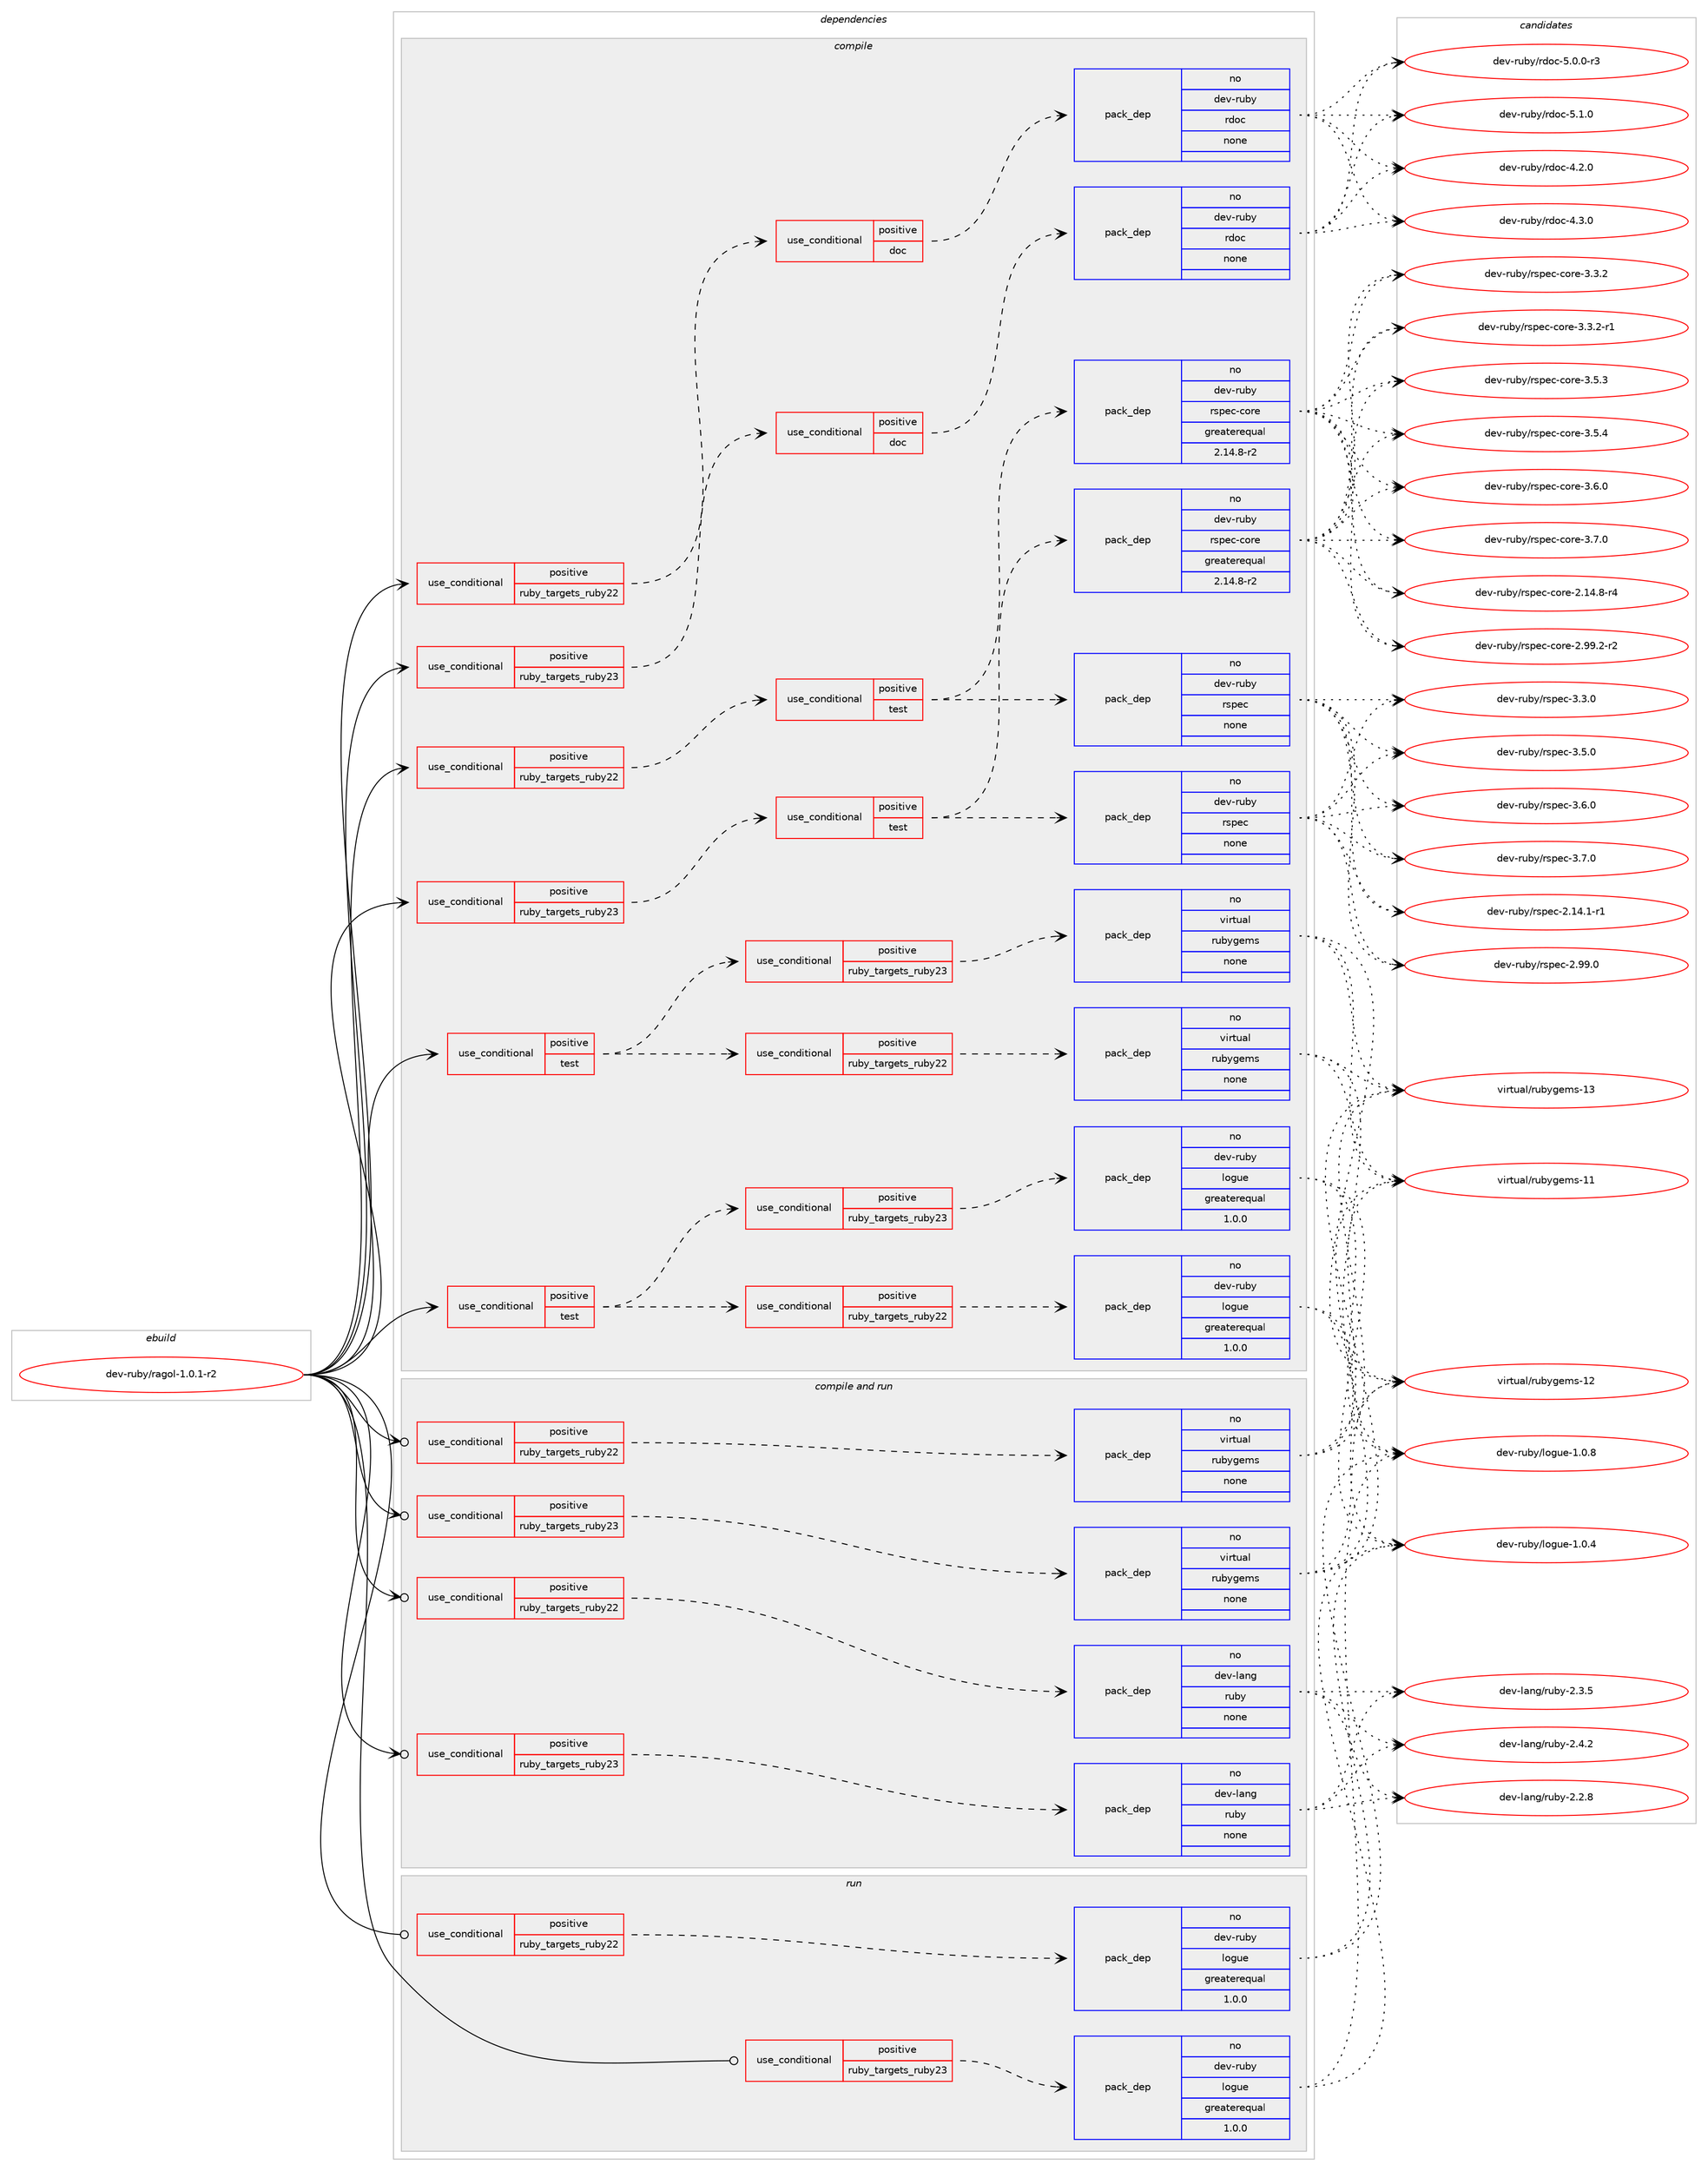 digraph prolog {

# *************
# Graph options
# *************

newrank=true;
concentrate=true;
compound=true;
graph [rankdir=LR,fontname=Helvetica,fontsize=10,ranksep=1.5];#, ranksep=2.5, nodesep=0.2];
edge  [arrowhead=vee];
node  [fontname=Helvetica,fontsize=10];

# **********
# The ebuild
# **********

subgraph cluster_leftcol {
color=gray;
rank=same;
label=<<i>ebuild</i>>;
id [label="dev-ruby/ragol-1.0.1-r2", color=red, width=4, href="../dev-ruby/ragol-1.0.1-r2.svg"];
}

# ****************
# The dependencies
# ****************

subgraph cluster_midcol {
color=gray;
label=<<i>dependencies</i>>;
subgraph cluster_compile {
fillcolor="#eeeeee";
style=filled;
label=<<i>compile</i>>;
subgraph cond66420 {
dependency256499 [label=<<TABLE BORDER="0" CELLBORDER="1" CELLSPACING="0" CELLPADDING="4"><TR><TD ROWSPAN="3" CELLPADDING="10">use_conditional</TD></TR><TR><TD>positive</TD></TR><TR><TD>ruby_targets_ruby22</TD></TR></TABLE>>, shape=none, color=red];
subgraph cond66421 {
dependency256500 [label=<<TABLE BORDER="0" CELLBORDER="1" CELLSPACING="0" CELLPADDING="4"><TR><TD ROWSPAN="3" CELLPADDING="10">use_conditional</TD></TR><TR><TD>positive</TD></TR><TR><TD>doc</TD></TR></TABLE>>, shape=none, color=red];
subgraph pack185965 {
dependency256501 [label=<<TABLE BORDER="0" CELLBORDER="1" CELLSPACING="0" CELLPADDING="4" WIDTH="220"><TR><TD ROWSPAN="6" CELLPADDING="30">pack_dep</TD></TR><TR><TD WIDTH="110">no</TD></TR><TR><TD>dev-ruby</TD></TR><TR><TD>rdoc</TD></TR><TR><TD>none</TD></TR><TR><TD></TD></TR></TABLE>>, shape=none, color=blue];
}
dependency256500:e -> dependency256501:w [weight=20,style="dashed",arrowhead="vee"];
}
dependency256499:e -> dependency256500:w [weight=20,style="dashed",arrowhead="vee"];
}
id:e -> dependency256499:w [weight=20,style="solid",arrowhead="vee"];
subgraph cond66422 {
dependency256502 [label=<<TABLE BORDER="0" CELLBORDER="1" CELLSPACING="0" CELLPADDING="4"><TR><TD ROWSPAN="3" CELLPADDING="10">use_conditional</TD></TR><TR><TD>positive</TD></TR><TR><TD>ruby_targets_ruby22</TD></TR></TABLE>>, shape=none, color=red];
subgraph cond66423 {
dependency256503 [label=<<TABLE BORDER="0" CELLBORDER="1" CELLSPACING="0" CELLPADDING="4"><TR><TD ROWSPAN="3" CELLPADDING="10">use_conditional</TD></TR><TR><TD>positive</TD></TR><TR><TD>test</TD></TR></TABLE>>, shape=none, color=red];
subgraph pack185966 {
dependency256504 [label=<<TABLE BORDER="0" CELLBORDER="1" CELLSPACING="0" CELLPADDING="4" WIDTH="220"><TR><TD ROWSPAN="6" CELLPADDING="30">pack_dep</TD></TR><TR><TD WIDTH="110">no</TD></TR><TR><TD>dev-ruby</TD></TR><TR><TD>rspec</TD></TR><TR><TD>none</TD></TR><TR><TD></TD></TR></TABLE>>, shape=none, color=blue];
}
dependency256503:e -> dependency256504:w [weight=20,style="dashed",arrowhead="vee"];
subgraph pack185967 {
dependency256505 [label=<<TABLE BORDER="0" CELLBORDER="1" CELLSPACING="0" CELLPADDING="4" WIDTH="220"><TR><TD ROWSPAN="6" CELLPADDING="30">pack_dep</TD></TR><TR><TD WIDTH="110">no</TD></TR><TR><TD>dev-ruby</TD></TR><TR><TD>rspec-core</TD></TR><TR><TD>greaterequal</TD></TR><TR><TD>2.14.8-r2</TD></TR></TABLE>>, shape=none, color=blue];
}
dependency256503:e -> dependency256505:w [weight=20,style="dashed",arrowhead="vee"];
}
dependency256502:e -> dependency256503:w [weight=20,style="dashed",arrowhead="vee"];
}
id:e -> dependency256502:w [weight=20,style="solid",arrowhead="vee"];
subgraph cond66424 {
dependency256506 [label=<<TABLE BORDER="0" CELLBORDER="1" CELLSPACING="0" CELLPADDING="4"><TR><TD ROWSPAN="3" CELLPADDING="10">use_conditional</TD></TR><TR><TD>positive</TD></TR><TR><TD>ruby_targets_ruby23</TD></TR></TABLE>>, shape=none, color=red];
subgraph cond66425 {
dependency256507 [label=<<TABLE BORDER="0" CELLBORDER="1" CELLSPACING="0" CELLPADDING="4"><TR><TD ROWSPAN="3" CELLPADDING="10">use_conditional</TD></TR><TR><TD>positive</TD></TR><TR><TD>doc</TD></TR></TABLE>>, shape=none, color=red];
subgraph pack185968 {
dependency256508 [label=<<TABLE BORDER="0" CELLBORDER="1" CELLSPACING="0" CELLPADDING="4" WIDTH="220"><TR><TD ROWSPAN="6" CELLPADDING="30">pack_dep</TD></TR><TR><TD WIDTH="110">no</TD></TR><TR><TD>dev-ruby</TD></TR><TR><TD>rdoc</TD></TR><TR><TD>none</TD></TR><TR><TD></TD></TR></TABLE>>, shape=none, color=blue];
}
dependency256507:e -> dependency256508:w [weight=20,style="dashed",arrowhead="vee"];
}
dependency256506:e -> dependency256507:w [weight=20,style="dashed",arrowhead="vee"];
}
id:e -> dependency256506:w [weight=20,style="solid",arrowhead="vee"];
subgraph cond66426 {
dependency256509 [label=<<TABLE BORDER="0" CELLBORDER="1" CELLSPACING="0" CELLPADDING="4"><TR><TD ROWSPAN="3" CELLPADDING="10">use_conditional</TD></TR><TR><TD>positive</TD></TR><TR><TD>ruby_targets_ruby23</TD></TR></TABLE>>, shape=none, color=red];
subgraph cond66427 {
dependency256510 [label=<<TABLE BORDER="0" CELLBORDER="1" CELLSPACING="0" CELLPADDING="4"><TR><TD ROWSPAN="3" CELLPADDING="10">use_conditional</TD></TR><TR><TD>positive</TD></TR><TR><TD>test</TD></TR></TABLE>>, shape=none, color=red];
subgraph pack185969 {
dependency256511 [label=<<TABLE BORDER="0" CELLBORDER="1" CELLSPACING="0" CELLPADDING="4" WIDTH="220"><TR><TD ROWSPAN="6" CELLPADDING="30">pack_dep</TD></TR><TR><TD WIDTH="110">no</TD></TR><TR><TD>dev-ruby</TD></TR><TR><TD>rspec</TD></TR><TR><TD>none</TD></TR><TR><TD></TD></TR></TABLE>>, shape=none, color=blue];
}
dependency256510:e -> dependency256511:w [weight=20,style="dashed",arrowhead="vee"];
subgraph pack185970 {
dependency256512 [label=<<TABLE BORDER="0" CELLBORDER="1" CELLSPACING="0" CELLPADDING="4" WIDTH="220"><TR><TD ROWSPAN="6" CELLPADDING="30">pack_dep</TD></TR><TR><TD WIDTH="110">no</TD></TR><TR><TD>dev-ruby</TD></TR><TR><TD>rspec-core</TD></TR><TR><TD>greaterequal</TD></TR><TR><TD>2.14.8-r2</TD></TR></TABLE>>, shape=none, color=blue];
}
dependency256510:e -> dependency256512:w [weight=20,style="dashed",arrowhead="vee"];
}
dependency256509:e -> dependency256510:w [weight=20,style="dashed",arrowhead="vee"];
}
id:e -> dependency256509:w [weight=20,style="solid",arrowhead="vee"];
subgraph cond66428 {
dependency256513 [label=<<TABLE BORDER="0" CELLBORDER="1" CELLSPACING="0" CELLPADDING="4"><TR><TD ROWSPAN="3" CELLPADDING="10">use_conditional</TD></TR><TR><TD>positive</TD></TR><TR><TD>test</TD></TR></TABLE>>, shape=none, color=red];
subgraph cond66429 {
dependency256514 [label=<<TABLE BORDER="0" CELLBORDER="1" CELLSPACING="0" CELLPADDING="4"><TR><TD ROWSPAN="3" CELLPADDING="10">use_conditional</TD></TR><TR><TD>positive</TD></TR><TR><TD>ruby_targets_ruby22</TD></TR></TABLE>>, shape=none, color=red];
subgraph pack185971 {
dependency256515 [label=<<TABLE BORDER="0" CELLBORDER="1" CELLSPACING="0" CELLPADDING="4" WIDTH="220"><TR><TD ROWSPAN="6" CELLPADDING="30">pack_dep</TD></TR><TR><TD WIDTH="110">no</TD></TR><TR><TD>dev-ruby</TD></TR><TR><TD>logue</TD></TR><TR><TD>greaterequal</TD></TR><TR><TD>1.0.0</TD></TR></TABLE>>, shape=none, color=blue];
}
dependency256514:e -> dependency256515:w [weight=20,style="dashed",arrowhead="vee"];
}
dependency256513:e -> dependency256514:w [weight=20,style="dashed",arrowhead="vee"];
subgraph cond66430 {
dependency256516 [label=<<TABLE BORDER="0" CELLBORDER="1" CELLSPACING="0" CELLPADDING="4"><TR><TD ROWSPAN="3" CELLPADDING="10">use_conditional</TD></TR><TR><TD>positive</TD></TR><TR><TD>ruby_targets_ruby23</TD></TR></TABLE>>, shape=none, color=red];
subgraph pack185972 {
dependency256517 [label=<<TABLE BORDER="0" CELLBORDER="1" CELLSPACING="0" CELLPADDING="4" WIDTH="220"><TR><TD ROWSPAN="6" CELLPADDING="30">pack_dep</TD></TR><TR><TD WIDTH="110">no</TD></TR><TR><TD>dev-ruby</TD></TR><TR><TD>logue</TD></TR><TR><TD>greaterequal</TD></TR><TR><TD>1.0.0</TD></TR></TABLE>>, shape=none, color=blue];
}
dependency256516:e -> dependency256517:w [weight=20,style="dashed",arrowhead="vee"];
}
dependency256513:e -> dependency256516:w [weight=20,style="dashed",arrowhead="vee"];
}
id:e -> dependency256513:w [weight=20,style="solid",arrowhead="vee"];
subgraph cond66431 {
dependency256518 [label=<<TABLE BORDER="0" CELLBORDER="1" CELLSPACING="0" CELLPADDING="4"><TR><TD ROWSPAN="3" CELLPADDING="10">use_conditional</TD></TR><TR><TD>positive</TD></TR><TR><TD>test</TD></TR></TABLE>>, shape=none, color=red];
subgraph cond66432 {
dependency256519 [label=<<TABLE BORDER="0" CELLBORDER="1" CELLSPACING="0" CELLPADDING="4"><TR><TD ROWSPAN="3" CELLPADDING="10">use_conditional</TD></TR><TR><TD>positive</TD></TR><TR><TD>ruby_targets_ruby22</TD></TR></TABLE>>, shape=none, color=red];
subgraph pack185973 {
dependency256520 [label=<<TABLE BORDER="0" CELLBORDER="1" CELLSPACING="0" CELLPADDING="4" WIDTH="220"><TR><TD ROWSPAN="6" CELLPADDING="30">pack_dep</TD></TR><TR><TD WIDTH="110">no</TD></TR><TR><TD>virtual</TD></TR><TR><TD>rubygems</TD></TR><TR><TD>none</TD></TR><TR><TD></TD></TR></TABLE>>, shape=none, color=blue];
}
dependency256519:e -> dependency256520:w [weight=20,style="dashed",arrowhead="vee"];
}
dependency256518:e -> dependency256519:w [weight=20,style="dashed",arrowhead="vee"];
subgraph cond66433 {
dependency256521 [label=<<TABLE BORDER="0" CELLBORDER="1" CELLSPACING="0" CELLPADDING="4"><TR><TD ROWSPAN="3" CELLPADDING="10">use_conditional</TD></TR><TR><TD>positive</TD></TR><TR><TD>ruby_targets_ruby23</TD></TR></TABLE>>, shape=none, color=red];
subgraph pack185974 {
dependency256522 [label=<<TABLE BORDER="0" CELLBORDER="1" CELLSPACING="0" CELLPADDING="4" WIDTH="220"><TR><TD ROWSPAN="6" CELLPADDING="30">pack_dep</TD></TR><TR><TD WIDTH="110">no</TD></TR><TR><TD>virtual</TD></TR><TR><TD>rubygems</TD></TR><TR><TD>none</TD></TR><TR><TD></TD></TR></TABLE>>, shape=none, color=blue];
}
dependency256521:e -> dependency256522:w [weight=20,style="dashed",arrowhead="vee"];
}
dependency256518:e -> dependency256521:w [weight=20,style="dashed",arrowhead="vee"];
}
id:e -> dependency256518:w [weight=20,style="solid",arrowhead="vee"];
}
subgraph cluster_compileandrun {
fillcolor="#eeeeee";
style=filled;
label=<<i>compile and run</i>>;
subgraph cond66434 {
dependency256523 [label=<<TABLE BORDER="0" CELLBORDER="1" CELLSPACING="0" CELLPADDING="4"><TR><TD ROWSPAN="3" CELLPADDING="10">use_conditional</TD></TR><TR><TD>positive</TD></TR><TR><TD>ruby_targets_ruby22</TD></TR></TABLE>>, shape=none, color=red];
subgraph pack185975 {
dependency256524 [label=<<TABLE BORDER="0" CELLBORDER="1" CELLSPACING="0" CELLPADDING="4" WIDTH="220"><TR><TD ROWSPAN="6" CELLPADDING="30">pack_dep</TD></TR><TR><TD WIDTH="110">no</TD></TR><TR><TD>dev-lang</TD></TR><TR><TD>ruby</TD></TR><TR><TD>none</TD></TR><TR><TD></TD></TR></TABLE>>, shape=none, color=blue];
}
dependency256523:e -> dependency256524:w [weight=20,style="dashed",arrowhead="vee"];
}
id:e -> dependency256523:w [weight=20,style="solid",arrowhead="odotvee"];
subgraph cond66435 {
dependency256525 [label=<<TABLE BORDER="0" CELLBORDER="1" CELLSPACING="0" CELLPADDING="4"><TR><TD ROWSPAN="3" CELLPADDING="10">use_conditional</TD></TR><TR><TD>positive</TD></TR><TR><TD>ruby_targets_ruby22</TD></TR></TABLE>>, shape=none, color=red];
subgraph pack185976 {
dependency256526 [label=<<TABLE BORDER="0" CELLBORDER="1" CELLSPACING="0" CELLPADDING="4" WIDTH="220"><TR><TD ROWSPAN="6" CELLPADDING="30">pack_dep</TD></TR><TR><TD WIDTH="110">no</TD></TR><TR><TD>virtual</TD></TR><TR><TD>rubygems</TD></TR><TR><TD>none</TD></TR><TR><TD></TD></TR></TABLE>>, shape=none, color=blue];
}
dependency256525:e -> dependency256526:w [weight=20,style="dashed",arrowhead="vee"];
}
id:e -> dependency256525:w [weight=20,style="solid",arrowhead="odotvee"];
subgraph cond66436 {
dependency256527 [label=<<TABLE BORDER="0" CELLBORDER="1" CELLSPACING="0" CELLPADDING="4"><TR><TD ROWSPAN="3" CELLPADDING="10">use_conditional</TD></TR><TR><TD>positive</TD></TR><TR><TD>ruby_targets_ruby23</TD></TR></TABLE>>, shape=none, color=red];
subgraph pack185977 {
dependency256528 [label=<<TABLE BORDER="0" CELLBORDER="1" CELLSPACING="0" CELLPADDING="4" WIDTH="220"><TR><TD ROWSPAN="6" CELLPADDING="30">pack_dep</TD></TR><TR><TD WIDTH="110">no</TD></TR><TR><TD>dev-lang</TD></TR><TR><TD>ruby</TD></TR><TR><TD>none</TD></TR><TR><TD></TD></TR></TABLE>>, shape=none, color=blue];
}
dependency256527:e -> dependency256528:w [weight=20,style="dashed",arrowhead="vee"];
}
id:e -> dependency256527:w [weight=20,style="solid",arrowhead="odotvee"];
subgraph cond66437 {
dependency256529 [label=<<TABLE BORDER="0" CELLBORDER="1" CELLSPACING="0" CELLPADDING="4"><TR><TD ROWSPAN="3" CELLPADDING="10">use_conditional</TD></TR><TR><TD>positive</TD></TR><TR><TD>ruby_targets_ruby23</TD></TR></TABLE>>, shape=none, color=red];
subgraph pack185978 {
dependency256530 [label=<<TABLE BORDER="0" CELLBORDER="1" CELLSPACING="0" CELLPADDING="4" WIDTH="220"><TR><TD ROWSPAN="6" CELLPADDING="30">pack_dep</TD></TR><TR><TD WIDTH="110">no</TD></TR><TR><TD>virtual</TD></TR><TR><TD>rubygems</TD></TR><TR><TD>none</TD></TR><TR><TD></TD></TR></TABLE>>, shape=none, color=blue];
}
dependency256529:e -> dependency256530:w [weight=20,style="dashed",arrowhead="vee"];
}
id:e -> dependency256529:w [weight=20,style="solid",arrowhead="odotvee"];
}
subgraph cluster_run {
fillcolor="#eeeeee";
style=filled;
label=<<i>run</i>>;
subgraph cond66438 {
dependency256531 [label=<<TABLE BORDER="0" CELLBORDER="1" CELLSPACING="0" CELLPADDING="4"><TR><TD ROWSPAN="3" CELLPADDING="10">use_conditional</TD></TR><TR><TD>positive</TD></TR><TR><TD>ruby_targets_ruby22</TD></TR></TABLE>>, shape=none, color=red];
subgraph pack185979 {
dependency256532 [label=<<TABLE BORDER="0" CELLBORDER="1" CELLSPACING="0" CELLPADDING="4" WIDTH="220"><TR><TD ROWSPAN="6" CELLPADDING="30">pack_dep</TD></TR><TR><TD WIDTH="110">no</TD></TR><TR><TD>dev-ruby</TD></TR><TR><TD>logue</TD></TR><TR><TD>greaterequal</TD></TR><TR><TD>1.0.0</TD></TR></TABLE>>, shape=none, color=blue];
}
dependency256531:e -> dependency256532:w [weight=20,style="dashed",arrowhead="vee"];
}
id:e -> dependency256531:w [weight=20,style="solid",arrowhead="odot"];
subgraph cond66439 {
dependency256533 [label=<<TABLE BORDER="0" CELLBORDER="1" CELLSPACING="0" CELLPADDING="4"><TR><TD ROWSPAN="3" CELLPADDING="10">use_conditional</TD></TR><TR><TD>positive</TD></TR><TR><TD>ruby_targets_ruby23</TD></TR></TABLE>>, shape=none, color=red];
subgraph pack185980 {
dependency256534 [label=<<TABLE BORDER="0" CELLBORDER="1" CELLSPACING="0" CELLPADDING="4" WIDTH="220"><TR><TD ROWSPAN="6" CELLPADDING="30">pack_dep</TD></TR><TR><TD WIDTH="110">no</TD></TR><TR><TD>dev-ruby</TD></TR><TR><TD>logue</TD></TR><TR><TD>greaterequal</TD></TR><TR><TD>1.0.0</TD></TR></TABLE>>, shape=none, color=blue];
}
dependency256533:e -> dependency256534:w [weight=20,style="dashed",arrowhead="vee"];
}
id:e -> dependency256533:w [weight=20,style="solid",arrowhead="odot"];
}
}

# **************
# The candidates
# **************

subgraph cluster_choices {
rank=same;
color=gray;
label=<<i>candidates</i>>;

subgraph choice185965 {
color=black;
nodesep=1;
choice10010111845114117981214711410011199455246504648 [label="dev-ruby/rdoc-4.2.0", color=red, width=4,href="../dev-ruby/rdoc-4.2.0.svg"];
choice10010111845114117981214711410011199455246514648 [label="dev-ruby/rdoc-4.3.0", color=red, width=4,href="../dev-ruby/rdoc-4.3.0.svg"];
choice100101118451141179812147114100111994553464846484511451 [label="dev-ruby/rdoc-5.0.0-r3", color=red, width=4,href="../dev-ruby/rdoc-5.0.0-r3.svg"];
choice10010111845114117981214711410011199455346494648 [label="dev-ruby/rdoc-5.1.0", color=red, width=4,href="../dev-ruby/rdoc-5.1.0.svg"];
dependency256501:e -> choice10010111845114117981214711410011199455246504648:w [style=dotted,weight="100"];
dependency256501:e -> choice10010111845114117981214711410011199455246514648:w [style=dotted,weight="100"];
dependency256501:e -> choice100101118451141179812147114100111994553464846484511451:w [style=dotted,weight="100"];
dependency256501:e -> choice10010111845114117981214711410011199455346494648:w [style=dotted,weight="100"];
}
subgraph choice185966 {
color=black;
nodesep=1;
choice10010111845114117981214711411511210199455046495246494511449 [label="dev-ruby/rspec-2.14.1-r1", color=red, width=4,href="../dev-ruby/rspec-2.14.1-r1.svg"];
choice1001011184511411798121471141151121019945504657574648 [label="dev-ruby/rspec-2.99.0", color=red, width=4,href="../dev-ruby/rspec-2.99.0.svg"];
choice10010111845114117981214711411511210199455146514648 [label="dev-ruby/rspec-3.3.0", color=red, width=4,href="../dev-ruby/rspec-3.3.0.svg"];
choice10010111845114117981214711411511210199455146534648 [label="dev-ruby/rspec-3.5.0", color=red, width=4,href="../dev-ruby/rspec-3.5.0.svg"];
choice10010111845114117981214711411511210199455146544648 [label="dev-ruby/rspec-3.6.0", color=red, width=4,href="../dev-ruby/rspec-3.6.0.svg"];
choice10010111845114117981214711411511210199455146554648 [label="dev-ruby/rspec-3.7.0", color=red, width=4,href="../dev-ruby/rspec-3.7.0.svg"];
dependency256504:e -> choice10010111845114117981214711411511210199455046495246494511449:w [style=dotted,weight="100"];
dependency256504:e -> choice1001011184511411798121471141151121019945504657574648:w [style=dotted,weight="100"];
dependency256504:e -> choice10010111845114117981214711411511210199455146514648:w [style=dotted,weight="100"];
dependency256504:e -> choice10010111845114117981214711411511210199455146534648:w [style=dotted,weight="100"];
dependency256504:e -> choice10010111845114117981214711411511210199455146544648:w [style=dotted,weight="100"];
dependency256504:e -> choice10010111845114117981214711411511210199455146554648:w [style=dotted,weight="100"];
}
subgraph choice185967 {
color=black;
nodesep=1;
choice100101118451141179812147114115112101994599111114101455046495246564511452 [label="dev-ruby/rspec-core-2.14.8-r4", color=red, width=4,href="../dev-ruby/rspec-core-2.14.8-r4.svg"];
choice100101118451141179812147114115112101994599111114101455046575746504511450 [label="dev-ruby/rspec-core-2.99.2-r2", color=red, width=4,href="../dev-ruby/rspec-core-2.99.2-r2.svg"];
choice100101118451141179812147114115112101994599111114101455146514650 [label="dev-ruby/rspec-core-3.3.2", color=red, width=4,href="../dev-ruby/rspec-core-3.3.2.svg"];
choice1001011184511411798121471141151121019945991111141014551465146504511449 [label="dev-ruby/rspec-core-3.3.2-r1", color=red, width=4,href="../dev-ruby/rspec-core-3.3.2-r1.svg"];
choice100101118451141179812147114115112101994599111114101455146534651 [label="dev-ruby/rspec-core-3.5.3", color=red, width=4,href="../dev-ruby/rspec-core-3.5.3.svg"];
choice100101118451141179812147114115112101994599111114101455146534652 [label="dev-ruby/rspec-core-3.5.4", color=red, width=4,href="../dev-ruby/rspec-core-3.5.4.svg"];
choice100101118451141179812147114115112101994599111114101455146544648 [label="dev-ruby/rspec-core-3.6.0", color=red, width=4,href="../dev-ruby/rspec-core-3.6.0.svg"];
choice100101118451141179812147114115112101994599111114101455146554648 [label="dev-ruby/rspec-core-3.7.0", color=red, width=4,href="../dev-ruby/rspec-core-3.7.0.svg"];
dependency256505:e -> choice100101118451141179812147114115112101994599111114101455046495246564511452:w [style=dotted,weight="100"];
dependency256505:e -> choice100101118451141179812147114115112101994599111114101455046575746504511450:w [style=dotted,weight="100"];
dependency256505:e -> choice100101118451141179812147114115112101994599111114101455146514650:w [style=dotted,weight="100"];
dependency256505:e -> choice1001011184511411798121471141151121019945991111141014551465146504511449:w [style=dotted,weight="100"];
dependency256505:e -> choice100101118451141179812147114115112101994599111114101455146534651:w [style=dotted,weight="100"];
dependency256505:e -> choice100101118451141179812147114115112101994599111114101455146534652:w [style=dotted,weight="100"];
dependency256505:e -> choice100101118451141179812147114115112101994599111114101455146544648:w [style=dotted,weight="100"];
dependency256505:e -> choice100101118451141179812147114115112101994599111114101455146554648:w [style=dotted,weight="100"];
}
subgraph choice185968 {
color=black;
nodesep=1;
choice10010111845114117981214711410011199455246504648 [label="dev-ruby/rdoc-4.2.0", color=red, width=4,href="../dev-ruby/rdoc-4.2.0.svg"];
choice10010111845114117981214711410011199455246514648 [label="dev-ruby/rdoc-4.3.0", color=red, width=4,href="../dev-ruby/rdoc-4.3.0.svg"];
choice100101118451141179812147114100111994553464846484511451 [label="dev-ruby/rdoc-5.0.0-r3", color=red, width=4,href="../dev-ruby/rdoc-5.0.0-r3.svg"];
choice10010111845114117981214711410011199455346494648 [label="dev-ruby/rdoc-5.1.0", color=red, width=4,href="../dev-ruby/rdoc-5.1.0.svg"];
dependency256508:e -> choice10010111845114117981214711410011199455246504648:w [style=dotted,weight="100"];
dependency256508:e -> choice10010111845114117981214711410011199455246514648:w [style=dotted,weight="100"];
dependency256508:e -> choice100101118451141179812147114100111994553464846484511451:w [style=dotted,weight="100"];
dependency256508:e -> choice10010111845114117981214711410011199455346494648:w [style=dotted,weight="100"];
}
subgraph choice185969 {
color=black;
nodesep=1;
choice10010111845114117981214711411511210199455046495246494511449 [label="dev-ruby/rspec-2.14.1-r1", color=red, width=4,href="../dev-ruby/rspec-2.14.1-r1.svg"];
choice1001011184511411798121471141151121019945504657574648 [label="dev-ruby/rspec-2.99.0", color=red, width=4,href="../dev-ruby/rspec-2.99.0.svg"];
choice10010111845114117981214711411511210199455146514648 [label="dev-ruby/rspec-3.3.0", color=red, width=4,href="../dev-ruby/rspec-3.3.0.svg"];
choice10010111845114117981214711411511210199455146534648 [label="dev-ruby/rspec-3.5.0", color=red, width=4,href="../dev-ruby/rspec-3.5.0.svg"];
choice10010111845114117981214711411511210199455146544648 [label="dev-ruby/rspec-3.6.0", color=red, width=4,href="../dev-ruby/rspec-3.6.0.svg"];
choice10010111845114117981214711411511210199455146554648 [label="dev-ruby/rspec-3.7.0", color=red, width=4,href="../dev-ruby/rspec-3.7.0.svg"];
dependency256511:e -> choice10010111845114117981214711411511210199455046495246494511449:w [style=dotted,weight="100"];
dependency256511:e -> choice1001011184511411798121471141151121019945504657574648:w [style=dotted,weight="100"];
dependency256511:e -> choice10010111845114117981214711411511210199455146514648:w [style=dotted,weight="100"];
dependency256511:e -> choice10010111845114117981214711411511210199455146534648:w [style=dotted,weight="100"];
dependency256511:e -> choice10010111845114117981214711411511210199455146544648:w [style=dotted,weight="100"];
dependency256511:e -> choice10010111845114117981214711411511210199455146554648:w [style=dotted,weight="100"];
}
subgraph choice185970 {
color=black;
nodesep=1;
choice100101118451141179812147114115112101994599111114101455046495246564511452 [label="dev-ruby/rspec-core-2.14.8-r4", color=red, width=4,href="../dev-ruby/rspec-core-2.14.8-r4.svg"];
choice100101118451141179812147114115112101994599111114101455046575746504511450 [label="dev-ruby/rspec-core-2.99.2-r2", color=red, width=4,href="../dev-ruby/rspec-core-2.99.2-r2.svg"];
choice100101118451141179812147114115112101994599111114101455146514650 [label="dev-ruby/rspec-core-3.3.2", color=red, width=4,href="../dev-ruby/rspec-core-3.3.2.svg"];
choice1001011184511411798121471141151121019945991111141014551465146504511449 [label="dev-ruby/rspec-core-3.3.2-r1", color=red, width=4,href="../dev-ruby/rspec-core-3.3.2-r1.svg"];
choice100101118451141179812147114115112101994599111114101455146534651 [label="dev-ruby/rspec-core-3.5.3", color=red, width=4,href="../dev-ruby/rspec-core-3.5.3.svg"];
choice100101118451141179812147114115112101994599111114101455146534652 [label="dev-ruby/rspec-core-3.5.4", color=red, width=4,href="../dev-ruby/rspec-core-3.5.4.svg"];
choice100101118451141179812147114115112101994599111114101455146544648 [label="dev-ruby/rspec-core-3.6.0", color=red, width=4,href="../dev-ruby/rspec-core-3.6.0.svg"];
choice100101118451141179812147114115112101994599111114101455146554648 [label="dev-ruby/rspec-core-3.7.0", color=red, width=4,href="../dev-ruby/rspec-core-3.7.0.svg"];
dependency256512:e -> choice100101118451141179812147114115112101994599111114101455046495246564511452:w [style=dotted,weight="100"];
dependency256512:e -> choice100101118451141179812147114115112101994599111114101455046575746504511450:w [style=dotted,weight="100"];
dependency256512:e -> choice100101118451141179812147114115112101994599111114101455146514650:w [style=dotted,weight="100"];
dependency256512:e -> choice1001011184511411798121471141151121019945991111141014551465146504511449:w [style=dotted,weight="100"];
dependency256512:e -> choice100101118451141179812147114115112101994599111114101455146534651:w [style=dotted,weight="100"];
dependency256512:e -> choice100101118451141179812147114115112101994599111114101455146534652:w [style=dotted,weight="100"];
dependency256512:e -> choice100101118451141179812147114115112101994599111114101455146544648:w [style=dotted,weight="100"];
dependency256512:e -> choice100101118451141179812147114115112101994599111114101455146554648:w [style=dotted,weight="100"];
}
subgraph choice185971 {
color=black;
nodesep=1;
choice100101118451141179812147108111103117101454946484652 [label="dev-ruby/logue-1.0.4", color=red, width=4,href="../dev-ruby/logue-1.0.4.svg"];
choice100101118451141179812147108111103117101454946484656 [label="dev-ruby/logue-1.0.8", color=red, width=4,href="../dev-ruby/logue-1.0.8.svg"];
dependency256515:e -> choice100101118451141179812147108111103117101454946484652:w [style=dotted,weight="100"];
dependency256515:e -> choice100101118451141179812147108111103117101454946484656:w [style=dotted,weight="100"];
}
subgraph choice185972 {
color=black;
nodesep=1;
choice100101118451141179812147108111103117101454946484652 [label="dev-ruby/logue-1.0.4", color=red, width=4,href="../dev-ruby/logue-1.0.4.svg"];
choice100101118451141179812147108111103117101454946484656 [label="dev-ruby/logue-1.0.8", color=red, width=4,href="../dev-ruby/logue-1.0.8.svg"];
dependency256517:e -> choice100101118451141179812147108111103117101454946484652:w [style=dotted,weight="100"];
dependency256517:e -> choice100101118451141179812147108111103117101454946484656:w [style=dotted,weight="100"];
}
subgraph choice185973 {
color=black;
nodesep=1;
choice118105114116117971084711411798121103101109115454949 [label="virtual/rubygems-11", color=red, width=4,href="../virtual/rubygems-11.svg"];
choice118105114116117971084711411798121103101109115454950 [label="virtual/rubygems-12", color=red, width=4,href="../virtual/rubygems-12.svg"];
choice118105114116117971084711411798121103101109115454951 [label="virtual/rubygems-13", color=red, width=4,href="../virtual/rubygems-13.svg"];
dependency256520:e -> choice118105114116117971084711411798121103101109115454949:w [style=dotted,weight="100"];
dependency256520:e -> choice118105114116117971084711411798121103101109115454950:w [style=dotted,weight="100"];
dependency256520:e -> choice118105114116117971084711411798121103101109115454951:w [style=dotted,weight="100"];
}
subgraph choice185974 {
color=black;
nodesep=1;
choice118105114116117971084711411798121103101109115454949 [label="virtual/rubygems-11", color=red, width=4,href="../virtual/rubygems-11.svg"];
choice118105114116117971084711411798121103101109115454950 [label="virtual/rubygems-12", color=red, width=4,href="../virtual/rubygems-12.svg"];
choice118105114116117971084711411798121103101109115454951 [label="virtual/rubygems-13", color=red, width=4,href="../virtual/rubygems-13.svg"];
dependency256522:e -> choice118105114116117971084711411798121103101109115454949:w [style=dotted,weight="100"];
dependency256522:e -> choice118105114116117971084711411798121103101109115454950:w [style=dotted,weight="100"];
dependency256522:e -> choice118105114116117971084711411798121103101109115454951:w [style=dotted,weight="100"];
}
subgraph choice185975 {
color=black;
nodesep=1;
choice10010111845108971101034711411798121455046504656 [label="dev-lang/ruby-2.2.8", color=red, width=4,href="../dev-lang/ruby-2.2.8.svg"];
choice10010111845108971101034711411798121455046514653 [label="dev-lang/ruby-2.3.5", color=red, width=4,href="../dev-lang/ruby-2.3.5.svg"];
choice10010111845108971101034711411798121455046524650 [label="dev-lang/ruby-2.4.2", color=red, width=4,href="../dev-lang/ruby-2.4.2.svg"];
dependency256524:e -> choice10010111845108971101034711411798121455046504656:w [style=dotted,weight="100"];
dependency256524:e -> choice10010111845108971101034711411798121455046514653:w [style=dotted,weight="100"];
dependency256524:e -> choice10010111845108971101034711411798121455046524650:w [style=dotted,weight="100"];
}
subgraph choice185976 {
color=black;
nodesep=1;
choice118105114116117971084711411798121103101109115454949 [label="virtual/rubygems-11", color=red, width=4,href="../virtual/rubygems-11.svg"];
choice118105114116117971084711411798121103101109115454950 [label="virtual/rubygems-12", color=red, width=4,href="../virtual/rubygems-12.svg"];
choice118105114116117971084711411798121103101109115454951 [label="virtual/rubygems-13", color=red, width=4,href="../virtual/rubygems-13.svg"];
dependency256526:e -> choice118105114116117971084711411798121103101109115454949:w [style=dotted,weight="100"];
dependency256526:e -> choice118105114116117971084711411798121103101109115454950:w [style=dotted,weight="100"];
dependency256526:e -> choice118105114116117971084711411798121103101109115454951:w [style=dotted,weight="100"];
}
subgraph choice185977 {
color=black;
nodesep=1;
choice10010111845108971101034711411798121455046504656 [label="dev-lang/ruby-2.2.8", color=red, width=4,href="../dev-lang/ruby-2.2.8.svg"];
choice10010111845108971101034711411798121455046514653 [label="dev-lang/ruby-2.3.5", color=red, width=4,href="../dev-lang/ruby-2.3.5.svg"];
choice10010111845108971101034711411798121455046524650 [label="dev-lang/ruby-2.4.2", color=red, width=4,href="../dev-lang/ruby-2.4.2.svg"];
dependency256528:e -> choice10010111845108971101034711411798121455046504656:w [style=dotted,weight="100"];
dependency256528:e -> choice10010111845108971101034711411798121455046514653:w [style=dotted,weight="100"];
dependency256528:e -> choice10010111845108971101034711411798121455046524650:w [style=dotted,weight="100"];
}
subgraph choice185978 {
color=black;
nodesep=1;
choice118105114116117971084711411798121103101109115454949 [label="virtual/rubygems-11", color=red, width=4,href="../virtual/rubygems-11.svg"];
choice118105114116117971084711411798121103101109115454950 [label="virtual/rubygems-12", color=red, width=4,href="../virtual/rubygems-12.svg"];
choice118105114116117971084711411798121103101109115454951 [label="virtual/rubygems-13", color=red, width=4,href="../virtual/rubygems-13.svg"];
dependency256530:e -> choice118105114116117971084711411798121103101109115454949:w [style=dotted,weight="100"];
dependency256530:e -> choice118105114116117971084711411798121103101109115454950:w [style=dotted,weight="100"];
dependency256530:e -> choice118105114116117971084711411798121103101109115454951:w [style=dotted,weight="100"];
}
subgraph choice185979 {
color=black;
nodesep=1;
choice100101118451141179812147108111103117101454946484652 [label="dev-ruby/logue-1.0.4", color=red, width=4,href="../dev-ruby/logue-1.0.4.svg"];
choice100101118451141179812147108111103117101454946484656 [label="dev-ruby/logue-1.0.8", color=red, width=4,href="../dev-ruby/logue-1.0.8.svg"];
dependency256532:e -> choice100101118451141179812147108111103117101454946484652:w [style=dotted,weight="100"];
dependency256532:e -> choice100101118451141179812147108111103117101454946484656:w [style=dotted,weight="100"];
}
subgraph choice185980 {
color=black;
nodesep=1;
choice100101118451141179812147108111103117101454946484652 [label="dev-ruby/logue-1.0.4", color=red, width=4,href="../dev-ruby/logue-1.0.4.svg"];
choice100101118451141179812147108111103117101454946484656 [label="dev-ruby/logue-1.0.8", color=red, width=4,href="../dev-ruby/logue-1.0.8.svg"];
dependency256534:e -> choice100101118451141179812147108111103117101454946484652:w [style=dotted,weight="100"];
dependency256534:e -> choice100101118451141179812147108111103117101454946484656:w [style=dotted,weight="100"];
}
}

}
